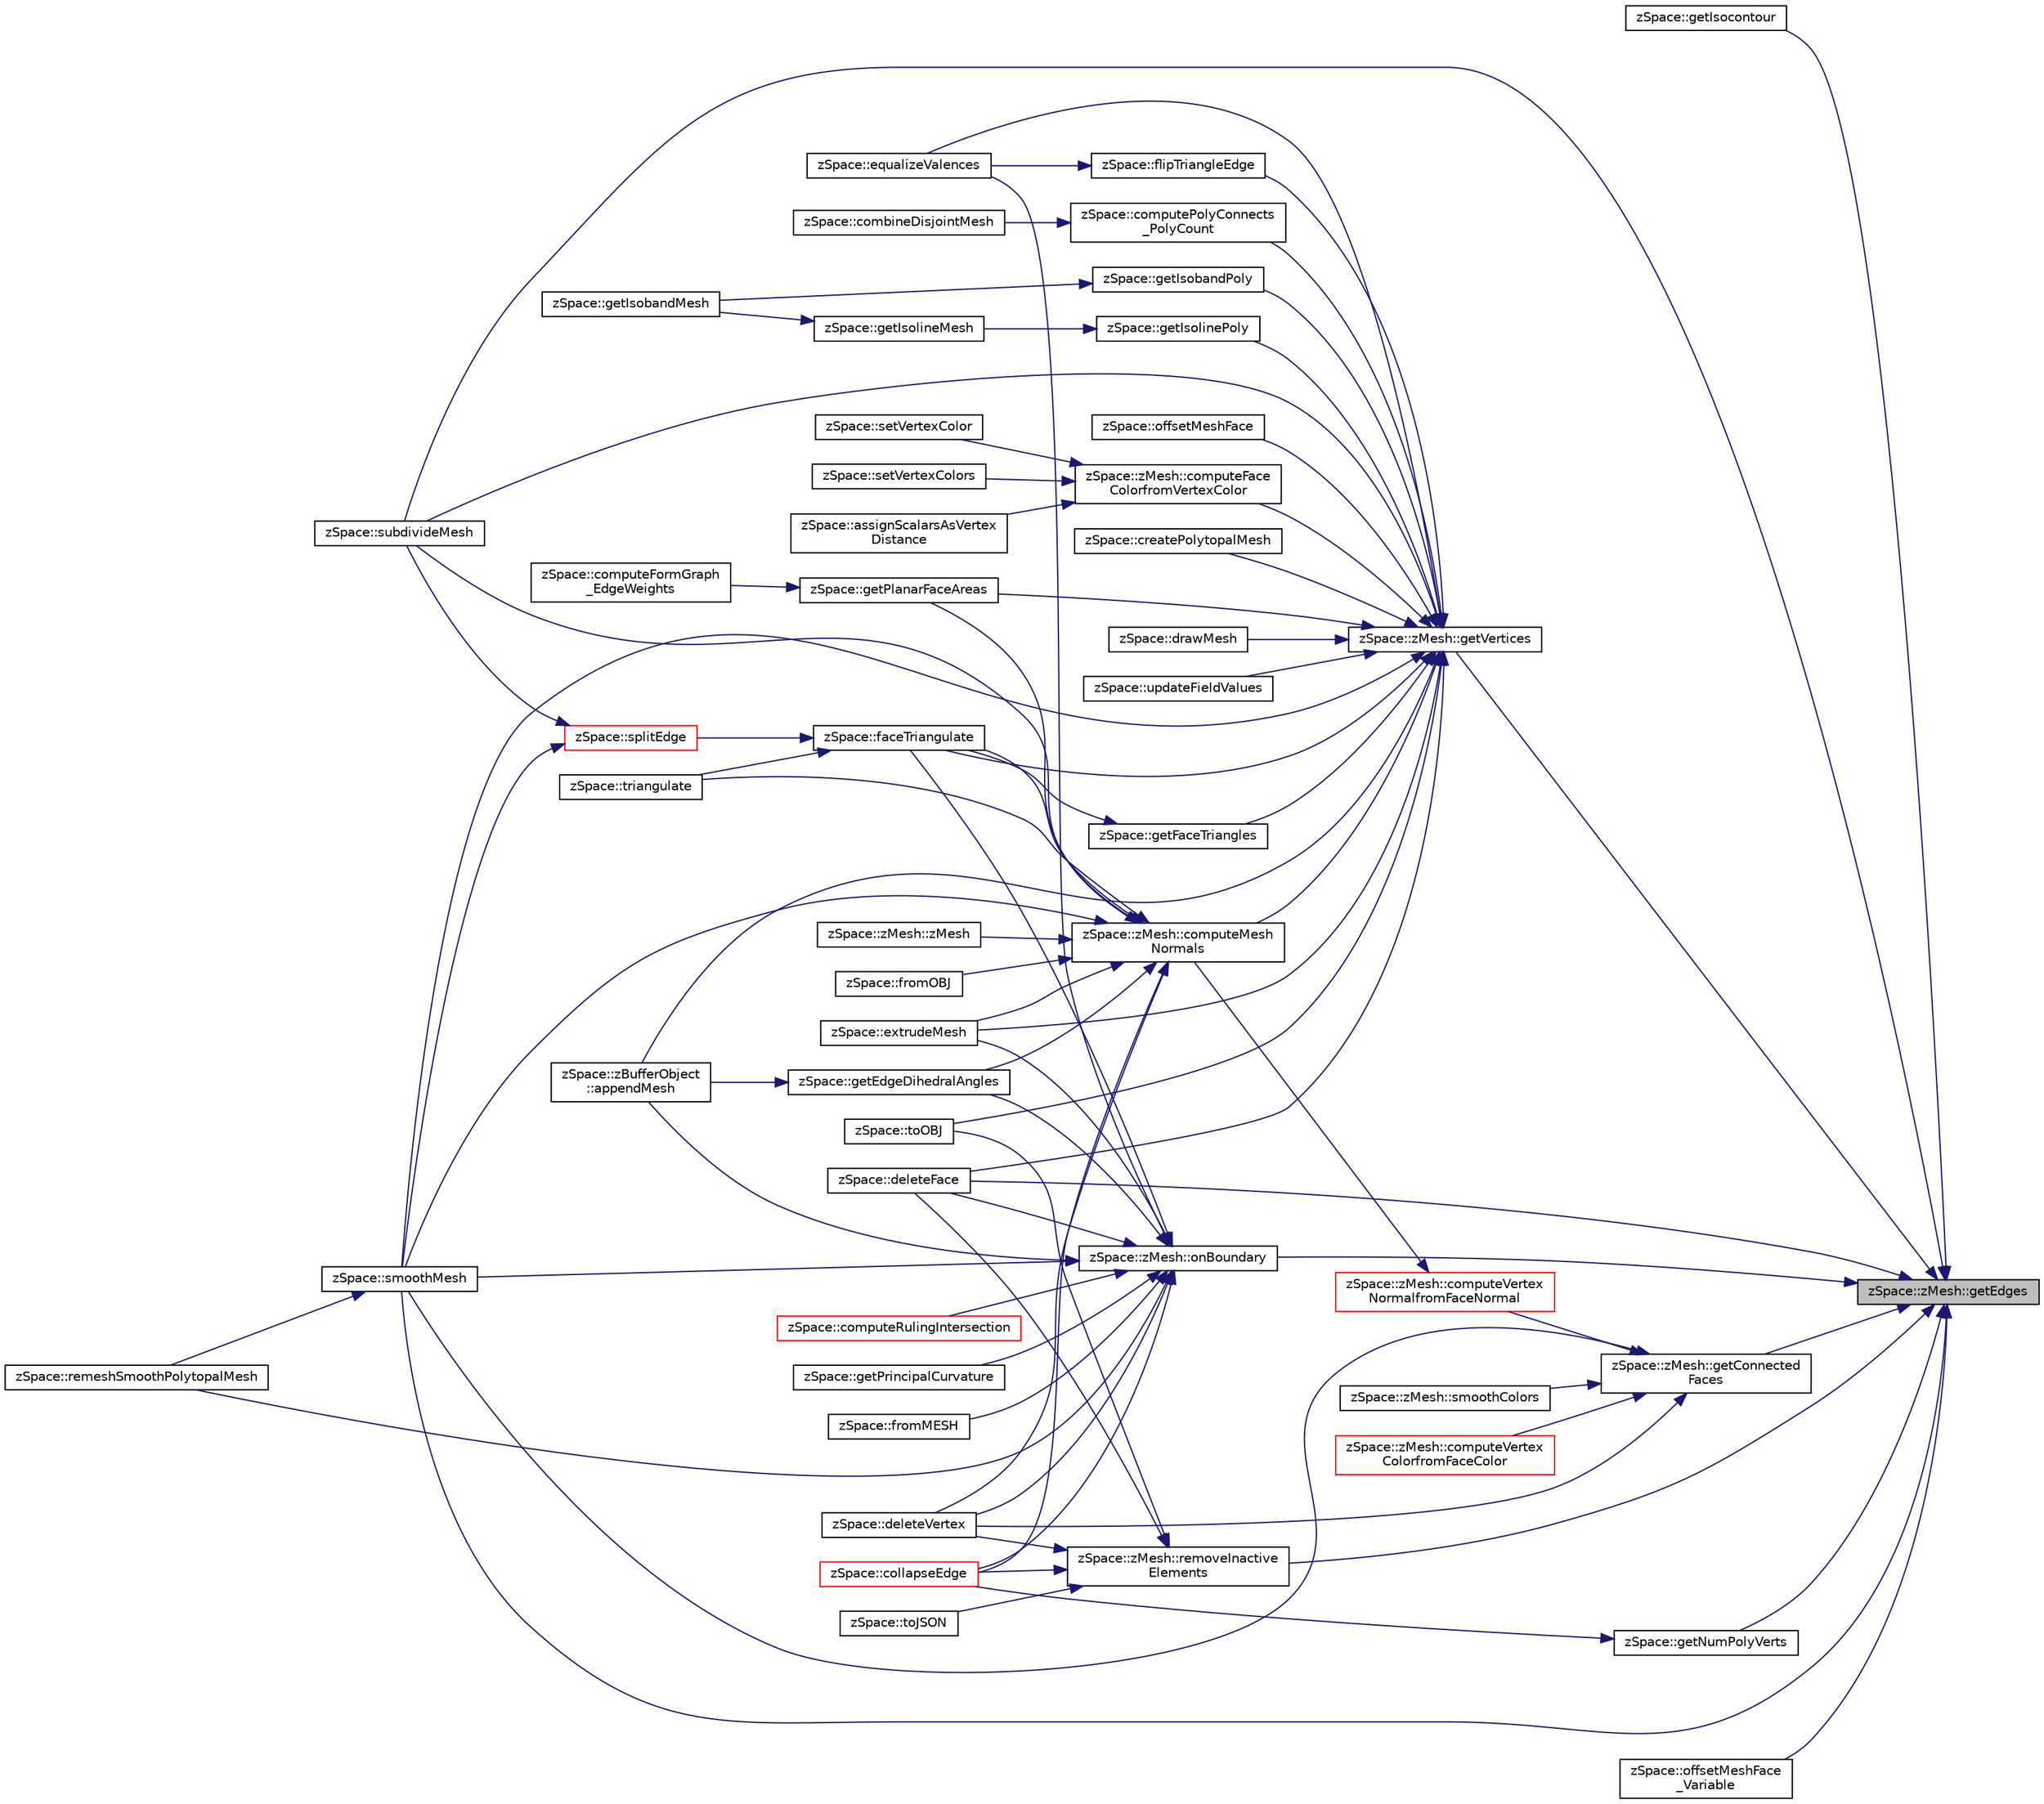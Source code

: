 digraph "zSpace::zMesh::getEdges"
{
 // LATEX_PDF_SIZE
  edge [fontname="Helvetica",fontsize="10",labelfontname="Helvetica",labelfontsize="10"];
  node [fontname="Helvetica",fontsize="10",shape=record];
  rankdir="RL";
  Node266 [label="zSpace::zMesh::getEdges",height=0.2,width=0.4,color="black", fillcolor="grey75", style="filled", fontcolor="black",tooltip="This method gets the edges of a zFace."];
  Node266 -> Node267 [dir="back",color="midnightblue",fontsize="10",style="solid",fontname="Helvetica"];
  Node267 [label="zSpace::getIsocontour",height=0.2,width=0.4,color="black", fillcolor="white", style="filled",URL="$group__z_field2_d_utilities.html#ga6e47ed2966a60fe23fd026823eabac51",tooltip="This method creates a isocontour graph from the input field mesh at the given field threshold."];
  Node266 -> Node268 [dir="back",color="midnightblue",fontsize="10",style="solid",fontname="Helvetica"];
  Node268 [label="zSpace::zMesh::getVertices",height=0.2,width=0.4,color="black", fillcolor="white", style="filled",URL="$classz_space_1_1z_mesh.html#aa3010b8075e42f14efd4c3605085093b",tooltip="This method gets the vertices attached to input zEdge or zFace."];
  Node268 -> Node269 [dir="back",color="midnightblue",fontsize="10",style="solid",fontname="Helvetica"];
  Node269 [label="zSpace::createPolytopalMesh",height=0.2,width=0.4,color="black", fillcolor="white", style="filled",URL="$group__z_polytopal.html#gaf251bb68cd900abe02f923fa4f54686c",tooltip="This method creates the polytopal mesh based on the input volume mesh and its center line graph."];
  Node268 -> Node270 [dir="back",color="midnightblue",fontsize="10",style="solid",fontname="Helvetica"];
  Node270 [label="zSpace::zBufferObject\l::appendMesh",height=0.2,width=0.4,color="black", fillcolor="white", style="filled",URL="$classz_space_1_1z_buffer_object.html#ac5e8e4b2d6a21dbf4e59ed55a8b8bc58",tooltip="This method appends zMesh to the buffer."];
  Node268 -> Node271 [dir="back",color="midnightblue",fontsize="10",style="solid",fontname="Helvetica"];
  Node271 [label="zSpace::drawMesh",height=0.2,width=0.4,color="black", fillcolor="white", style="filled",URL="$group__z_display_utilities.html#ga0f440b9ebfe50b06cbbbcadb465bb080",tooltip="This method displays the zMesh."];
  Node268 -> Node272 [dir="back",color="midnightblue",fontsize="10",style="solid",fontname="Helvetica"];
  Node272 [label="zSpace::updateFieldValues",height=0.2,width=0.4,color="black", fillcolor="white", style="filled",URL="$group__z_field2_d_utilities.html#ga7317fef387a758a3c687d6b511252172",tooltip="This method updates the color values of the field mesh based on the scalar values...."];
  Node268 -> Node273 [dir="back",color="midnightblue",fontsize="10",style="solid",fontname="Helvetica"];
  Node273 [label="zSpace::getIsolinePoly",height=0.2,width=0.4,color="black", fillcolor="white", style="filled",URL="$group__z_field2_d_utilities.html#gaf7fddb03661f768390489b84311fe0c4",tooltip="This method gets the isoline polygon for the input mesh at the given input face index."];
  Node273 -> Node274 [dir="back",color="midnightblue",fontsize="10",style="solid",fontname="Helvetica"];
  Node274 [label="zSpace::getIsolineMesh",height=0.2,width=0.4,color="black", fillcolor="white", style="filled",URL="$group__z_field2_d_utilities.html#ga63d805729d97ddd318cf0700a234b469",tooltip="This method creates a isoline mesh from the input field mesh at the given field threshold."];
  Node274 -> Node275 [dir="back",color="midnightblue",fontsize="10",style="solid",fontname="Helvetica"];
  Node275 [label="zSpace::getIsobandMesh",height=0.2,width=0.4,color="black", fillcolor="white", style="filled",URL="$group__z_field2_d_utilities.html#ga45610f4909d8d9800db09f245dc8ba8a",tooltip="This method creates a isoband mesh from the input field mesh at the given field threshold."];
  Node268 -> Node276 [dir="back",color="midnightblue",fontsize="10",style="solid",fontname="Helvetica"];
  Node276 [label="zSpace::getIsobandPoly",height=0.2,width=0.4,color="black", fillcolor="white", style="filled",URL="$group__z_field2_d_utilities.html#ga1ca89389f4efa8797dbb5bc9497e2172",tooltip="This method gets the isoline polygon for the input mesh at the given input face index."];
  Node276 -> Node275 [dir="back",color="midnightblue",fontsize="10",style="solid",fontname="Helvetica"];
  Node268 -> Node277 [dir="back",color="midnightblue",fontsize="10",style="solid",fontname="Helvetica"];
  Node277 [label="zSpace::zMesh::computeFace\lColorfromVertexColor",height=0.2,width=0.4,color="black", fillcolor="white", style="filled",URL="$classz_space_1_1z_mesh.html#a89641aad9a7a872cef9eb34ccff09269",tooltip="This method computes the face colors based on the vertex colors."];
  Node277 -> Node278 [dir="back",color="midnightblue",fontsize="10",style="solid",fontname="Helvetica"];
  Node278 [label="zSpace::assignScalarsAsVertex\lDistance",height=0.2,width=0.4,color="black", fillcolor="white", style="filled",URL="$group__z_field2_d_utilities.html#ga6fcca173932ddf0922fd415c2afb8feb",tooltip="This method creates a vertex distance Field from the input vector of zVector positions."];
  Node277 -> Node279 [dir="back",color="midnightblue",fontsize="10",style="solid",fontname="Helvetica"];
  Node279 [label="zSpace::setVertexColor",height=0.2,width=0.4,color="black", fillcolor="white", style="filled",URL="$group__z_mesh_utilities.html#ga350a2d9332ce16b822a5169320a789a9",tooltip="This method sets vertex color of all the vertices to the input color."];
  Node277 -> Node280 [dir="back",color="midnightblue",fontsize="10",style="solid",fontname="Helvetica"];
  Node280 [label="zSpace::setVertexColors",height=0.2,width=0.4,color="black", fillcolor="white", style="filled",URL="$group__z_mesh_utilities.html#ga7eea2e4cbed233677f01622bbb290ba7",tooltip="This method sets vertex color of all the vertices with the input color contatiner."];
  Node268 -> Node281 [dir="back",color="midnightblue",fontsize="10",style="solid",fontname="Helvetica"];
  Node281 [label="zSpace::zMesh::computeMesh\lNormals",height=0.2,width=0.4,color="black", fillcolor="white", style="filled",URL="$classz_space_1_1z_mesh.html#a42be75e01f9b3704fcc85fd745952b22",tooltip="This method computes the normals assoicated with vertices and polygon faces ."];
  Node281 -> Node282 [dir="back",color="midnightblue",fontsize="10",style="solid",fontname="Helvetica"];
  Node282 [label="zSpace::zMesh::zMesh",height=0.2,width=0.4,color="black", fillcolor="white", style="filled",URL="$classz_space_1_1z_mesh.html#a127de8a508706826cc4a537ad7a1cc9c",tooltip="Overloaded constructor."];
  Node281 -> Node283 [dir="back",color="midnightblue",fontsize="10",style="solid",fontname="Helvetica"];
  Node283 [label="zSpace::faceTriangulate",height=0.2,width=0.4,color="black", fillcolor="white", style="filled",URL="$group__z_mesh_modifiers.html#ga436ab6f006de6e8dcd08c030fed4feb1",tooltip="This method triangulates the input face of the mesh."];
  Node283 -> Node284 [dir="back",color="midnightblue",fontsize="10",style="solid",fontname="Helvetica"];
  Node284 [label="zSpace::triangulate",height=0.2,width=0.4,color="black", fillcolor="white", style="filled",URL="$group__z_mesh_modifiers.html#ga75ee8f140a3311506a932b866523a1de",tooltip="This method triangulates the input mesh."];
  Node283 -> Node285 [dir="back",color="midnightblue",fontsize="10",style="solid",fontname="Helvetica"];
  Node285 [label="zSpace::splitEdge",height=0.2,width=0.4,color="red", fillcolor="white", style="filled",URL="$group__z_mesh_modifiers.html#gae7cb2380ed0e9717421bf19db5817cd6",tooltip="This method splits an edge and inserts a vertex along the edge at the input factor."];
  Node285 -> Node287 [dir="back",color="midnightblue",fontsize="10",style="solid",fontname="Helvetica"];
  Node287 [label="zSpace::subdivideMesh",height=0.2,width=0.4,color="black", fillcolor="white", style="filled",URL="$group__z_mesh_modifiers.html#ga8c3af5dd0f40d6f82fd23ceead47dc64",tooltip="This method subdivides all the faces and edges of the mesh."];
  Node285 -> Node288 [dir="back",color="midnightblue",fontsize="10",style="solid",fontname="Helvetica"];
  Node288 [label="zSpace::smoothMesh",height=0.2,width=0.4,color="black", fillcolor="white", style="filled",URL="$group__z_mesh_modifiers.html#ga41f9be96453c21ac7b33b2991c284775",tooltip="This method applies Catmull-Clark subdivision to the mesh."];
  Node288 -> Node289 [dir="back",color="midnightblue",fontsize="10",style="solid",fontname="Helvetica"];
  Node289 [label="zSpace::remeshSmoothPolytopalMesh",height=0.2,width=0.4,color="black", fillcolor="white", style="filled",URL="$group__z_polytopal.html#ga5dd7e372cf8287c0434778b2e58d41f1",tooltip="This method remeshes the smoothed polytopal mesh to have rulings in ony one direction."];
  Node281 -> Node284 [dir="back",color="midnightblue",fontsize="10",style="solid",fontname="Helvetica"];
  Node281 -> Node291 [dir="back",color="midnightblue",fontsize="10",style="solid",fontname="Helvetica"];
  Node291 [label="zSpace::deleteVertex",height=0.2,width=0.4,color="black", fillcolor="white", style="filled",URL="$group__z_mesh_modifiers.html#ga20644ac4933b8ae055b0eb47a9df8420",tooltip="This method deletes the mesh vertex given by the input vertex index."];
  Node281 -> Node292 [dir="back",color="midnightblue",fontsize="10",style="solid",fontname="Helvetica"];
  Node292 [label="zSpace::collapseEdge",height=0.2,width=0.4,color="red", fillcolor="white", style="filled",URL="$group__z_mesh_modifiers.html#ga77533a4e95924fa8c030ba013eef1ec6",tooltip="This method collapses an edge into a vertex."];
  Node281 -> Node287 [dir="back",color="midnightblue",fontsize="10",style="solid",fontname="Helvetica"];
  Node281 -> Node288 [dir="back",color="midnightblue",fontsize="10",style="solid",fontname="Helvetica"];
  Node281 -> Node294 [dir="back",color="midnightblue",fontsize="10",style="solid",fontname="Helvetica"];
  Node294 [label="zSpace::getEdgeDihedralAngles",height=0.2,width=0.4,color="black", fillcolor="white", style="filled",URL="$group__z_mesh_utilities.html#gaf531920d8d86c1c508bec8c71d5d9954",tooltip="This method computes the dihedral angle per edge of zMesh."];
  Node294 -> Node270 [dir="back",color="midnightblue",fontsize="10",style="solid",fontname="Helvetica"];
  Node281 -> Node295 [dir="back",color="midnightblue",fontsize="10",style="solid",fontname="Helvetica"];
  Node295 [label="zSpace::getPlanarFaceAreas",height=0.2,width=0.4,color="black", fillcolor="white", style="filled",URL="$group__z_mesh_utilities.html#gaa37b5055021194293cbbba94644cd2d8",tooltip="This method computes the area of every face of the mesh. It works only for if the faces are planar."];
  Node295 -> Node296 [dir="back",color="midnightblue",fontsize="10",style="solid",fontname="Helvetica"];
  Node296 [label="zSpace::computeFormGraph\l_EdgeWeights",height=0.2,width=0.4,color="black", fillcolor="white", style="filled",URL="$group__z_polytopal.html#ga99afc82e0233ac5ab8729972e84b4d31",tooltip="This method computes the form graph edge weights based on the force volume mesh face areas."];
  Node281 -> Node297 [dir="back",color="midnightblue",fontsize="10",style="solid",fontname="Helvetica"];
  Node297 [label="zSpace::extrudeMesh",height=0.2,width=0.4,color="black", fillcolor="white", style="filled",URL="$group__z_mesh_utilities.html#ga6f2ce938aa8bb72d5b4649115d76d9c8",tooltip="This method returns an extruded mesh from the input mesh."];
  Node281 -> Node298 [dir="back",color="midnightblue",fontsize="10",style="solid",fontname="Helvetica"];
  Node298 [label="zSpace::fromOBJ",height=0.2,width=0.4,color="black", fillcolor="white", style="filled",URL="$group__z_i_o___mesh.html#gad60778d5e70ebdcc0bd24babf3afa810",tooltip="This method imports zMesh from an OBJ file."];
  Node268 -> Node299 [dir="back",color="midnightblue",fontsize="10",style="solid",fontname="Helvetica"];
  Node299 [label="zSpace::getFaceTriangles",height=0.2,width=0.4,color="black", fillcolor="white", style="filled",URL="$group__z_mesh_modifiers.html#ga1d81b6e6cd06dd32b7795275da6a808c",tooltip="This method triangulates the input polygon using ear clipping algorithm."];
  Node299 -> Node283 [dir="back",color="midnightblue",fontsize="10",style="solid",fontname="Helvetica"];
  Node268 -> Node283 [dir="back",color="midnightblue",fontsize="10",style="solid",fontname="Helvetica"];
  Node268 -> Node300 [dir="back",color="midnightblue",fontsize="10",style="solid",fontname="Helvetica"];
  Node300 [label="zSpace::deleteFace",height=0.2,width=0.4,color="black", fillcolor="white", style="filled",URL="$group__z_mesh_modifiers.html#ga24ab0fcd418ba91e387838fdc4711787",tooltip="This method deletes the mesh face given by the input face index."];
  Node268 -> Node301 [dir="back",color="midnightblue",fontsize="10",style="solid",fontname="Helvetica"];
  Node301 [label="zSpace::flipTriangleEdge",height=0.2,width=0.4,color="black", fillcolor="white", style="filled",URL="$group__z_mesh_modifiers.html#ga23b04bfa34f16159cbc2b1c5e1116f39",tooltip="This method flips the edge shared bettwen two rainglua faces."];
  Node301 -> Node302 [dir="back",color="midnightblue",fontsize="10",style="solid",fontname="Helvetica"];
  Node302 [label="zSpace::equalizeValences",height=0.2,width=0.4,color="black", fillcolor="white", style="filled",URL="$group__z_mesh_modifiers.html#ga50d27f458f57c4f90fa9242b05ded2d2",tooltip="This method equalizes the vertex valences by flipping edges of the input triangulated mesh...."];
  Node268 -> Node287 [dir="back",color="midnightblue",fontsize="10",style="solid",fontname="Helvetica"];
  Node268 -> Node288 [dir="back",color="midnightblue",fontsize="10",style="solid",fontname="Helvetica"];
  Node268 -> Node302 [dir="back",color="midnightblue",fontsize="10",style="solid",fontname="Helvetica"];
  Node268 -> Node295 [dir="back",color="midnightblue",fontsize="10",style="solid",fontname="Helvetica"];
  Node268 -> Node303 [dir="back",color="midnightblue",fontsize="10",style="solid",fontname="Helvetica"];
  Node303 [label="zSpace::computePolyConnects\l_PolyCount",height=0.2,width=0.4,color="black", fillcolor="white", style="filled",URL="$group__z_mesh_utilities.html#ga1311698c2fce00e59bcfafcbfb29a29e",tooltip="This method stores input mesh connectivity information in the input containers."];
  Node303 -> Node304 [dir="back",color="midnightblue",fontsize="10",style="solid",fontname="Helvetica"];
  Node304 [label="zSpace::combineDisjointMesh",height=0.2,width=0.4,color="black", fillcolor="white", style="filled",URL="$group__z_mesh_utilities.html#ga4db96d817f6d701261569fd42594ea8b",tooltip="This method combines the two disjoint meshes to one mesh."];
  Node268 -> Node297 [dir="back",color="midnightblue",fontsize="10",style="solid",fontname="Helvetica"];
  Node268 -> Node305 [dir="back",color="midnightblue",fontsize="10",style="solid",fontname="Helvetica"];
  Node305 [label="zSpace::offsetMeshFace",height=0.2,width=0.4,color="black", fillcolor="white", style="filled",URL="$group__z_mesh_utilities.html#ga33d47a47ed451d022be4b64b5865b0e1",tooltip="This method returns the offset positions of a polygon of the input mesh."];
  Node268 -> Node306 [dir="back",color="midnightblue",fontsize="10",style="solid",fontname="Helvetica"];
  Node306 [label="zSpace::toOBJ",height=0.2,width=0.4,color="black", fillcolor="white", style="filled",URL="$group__z_i_o___mesh.html#ga56d1123fee7864f1a5da2f740b9e589d",tooltip="This method exports zMesh as an OBJ file."];
  Node266 -> Node307 [dir="back",color="midnightblue",fontsize="10",style="solid",fontname="Helvetica"];
  Node307 [label="zSpace::zMesh::getConnected\lFaces",height=0.2,width=0.4,color="black", fillcolor="white", style="filled",URL="$classz_space_1_1z_mesh.html#af37006a17bd4e6945860281a4cbef861",tooltip="This method gets the faces connected to input zVertex or zFace."];
  Node307 -> Node308 [dir="back",color="midnightblue",fontsize="10",style="solid",fontname="Helvetica"];
  Node308 [label="zSpace::zMesh::computeVertex\lColorfromFaceColor",height=0.2,width=0.4,color="red", fillcolor="white", style="filled",URL="$classz_space_1_1z_mesh.html#ae519ccec31ffee9fa16596724e04130c",tooltip="This method computes the vertex colors based on the face colors."];
  Node307 -> Node314 [dir="back",color="midnightblue",fontsize="10",style="solid",fontname="Helvetica"];
  Node314 [label="zSpace::zMesh::smoothColors",height=0.2,width=0.4,color="black", fillcolor="white", style="filled",URL="$classz_space_1_1z_mesh.html#a63e68abd857c24a63ad06d426b112d11",tooltip="This method smoothens the color attributes."];
  Node307 -> Node315 [dir="back",color="midnightblue",fontsize="10",style="solid",fontname="Helvetica"];
  Node315 [label="zSpace::zMesh::computeVertex\lNormalfromFaceNormal",height=0.2,width=0.4,color="red", fillcolor="white", style="filled",URL="$classz_space_1_1z_mesh.html#ac27b3838590a838a11243e4fd6ad0b6d",tooltip="This method computes the vertex normals based on the face normals."];
  Node315 -> Node281 [dir="back",color="midnightblue",fontsize="10",style="solid",fontname="Helvetica"];
  Node307 -> Node291 [dir="back",color="midnightblue",fontsize="10",style="solid",fontname="Helvetica"];
  Node307 -> Node288 [dir="back",color="midnightblue",fontsize="10",style="solid",fontname="Helvetica"];
  Node266 -> Node317 [dir="back",color="midnightblue",fontsize="10",style="solid",fontname="Helvetica"];
  Node317 [label="zSpace::zMesh::onBoundary",height=0.2,width=0.4,color="black", fillcolor="white", style="filled",URL="$classz_space_1_1z_mesh.html#aca5218f8a8b5c5f1cde25440d08c57d6",tooltip="This method determines if input zVertex or zEdge or zFace is on the boundary."];
  Node317 -> Node289 [dir="back",color="midnightblue",fontsize="10",style="solid",fontname="Helvetica"];
  Node317 -> Node318 [dir="back",color="midnightblue",fontsize="10",style="solid",fontname="Helvetica"];
  Node318 [label="zSpace::computeRulingIntersection",height=0.2,width=0.4,color="red", fillcolor="white", style="filled",URL="$group__z_polytopal.html#gaa5323f4fa138b179b6e1d7a49007cfa4",tooltip="This method computes the ruling intersetions."];
  Node317 -> Node270 [dir="back",color="midnightblue",fontsize="10",style="solid",fontname="Helvetica"];
  Node317 -> Node283 [dir="back",color="midnightblue",fontsize="10",style="solid",fontname="Helvetica"];
  Node317 -> Node291 [dir="back",color="midnightblue",fontsize="10",style="solid",fontname="Helvetica"];
  Node317 -> Node300 [dir="back",color="midnightblue",fontsize="10",style="solid",fontname="Helvetica"];
  Node317 -> Node292 [dir="back",color="midnightblue",fontsize="10",style="solid",fontname="Helvetica"];
  Node317 -> Node288 [dir="back",color="midnightblue",fontsize="10",style="solid",fontname="Helvetica"];
  Node317 -> Node302 [dir="back",color="midnightblue",fontsize="10",style="solid",fontname="Helvetica"];
  Node317 -> Node320 [dir="back",color="midnightblue",fontsize="10",style="solid",fontname="Helvetica"];
  Node320 [label="zSpace::getPrincipalCurvature",height=0.2,width=0.4,color="black", fillcolor="white", style="filled",URL="$group__z_mesh_utilities.html#ga1e60d7d324e3a491f9e60060fa3258e2",tooltip="This method computes the local curvature of the mesh vertices."];
  Node317 -> Node294 [dir="back",color="midnightblue",fontsize="10",style="solid",fontname="Helvetica"];
  Node317 -> Node297 [dir="back",color="midnightblue",fontsize="10",style="solid",fontname="Helvetica"];
  Node317 -> Node321 [dir="back",color="midnightblue",fontsize="10",style="solid",fontname="Helvetica"];
  Node321 [label="zSpace::fromMESH",height=0.2,width=0.4,color="black", fillcolor="white", style="filled",URL="$group__z_i_o___dynamics.html#ga66f0a6b42802025ef65086160d5f85dd",tooltip="This method creates a container of particles with the positions initiaised at the mesh vertex positio..."];
  Node266 -> Node322 [dir="back",color="midnightblue",fontsize="10",style="solid",fontname="Helvetica"];
  Node322 [label="zSpace::zMesh::removeInactive\lElements",height=0.2,width=0.4,color="black", fillcolor="white", style="filled",URL="$classz_space_1_1z_mesh.html#ab21d59eecb169921b427a7e766d47aa5",tooltip="This method removes inactive elements from the array connected with the input type."];
  Node322 -> Node291 [dir="back",color="midnightblue",fontsize="10",style="solid",fontname="Helvetica"];
  Node322 -> Node300 [dir="back",color="midnightblue",fontsize="10",style="solid",fontname="Helvetica"];
  Node322 -> Node292 [dir="back",color="midnightblue",fontsize="10",style="solid",fontname="Helvetica"];
  Node322 -> Node306 [dir="back",color="midnightblue",fontsize="10",style="solid",fontname="Helvetica"];
  Node322 -> Node323 [dir="back",color="midnightblue",fontsize="10",style="solid",fontname="Helvetica"];
  Node323 [label="zSpace::toJSON",height=0.2,width=0.4,color="black", fillcolor="white", style="filled",URL="$group__z_i_o___mesh.html#ga6fccda275363a86353d2750673122d6f",tooltip="This method exports zMesh to a JSON file format using JSON Modern Library."];
  Node266 -> Node300 [dir="back",color="midnightblue",fontsize="10",style="solid",fontname="Helvetica"];
  Node266 -> Node287 [dir="back",color="midnightblue",fontsize="10",style="solid",fontname="Helvetica"];
  Node266 -> Node288 [dir="back",color="midnightblue",fontsize="10",style="solid",fontname="Helvetica"];
  Node266 -> Node324 [dir="back",color="midnightblue",fontsize="10",style="solid",fontname="Helvetica"];
  Node324 [label="zSpace::getNumPolyVerts",height=0.2,width=0.4,color="black", fillcolor="white", style="filled",URL="$group__z_mesh_utilities.html#ga93825ac6298071fc25f7d0829e1d7b97",tooltip="This method return the number of vertices in the face given by the input index."];
  Node324 -> Node292 [dir="back",color="midnightblue",fontsize="10",style="solid",fontname="Helvetica"];
  Node266 -> Node325 [dir="back",color="midnightblue",fontsize="10",style="solid",fontname="Helvetica"];
  Node325 [label="zSpace::offsetMeshFace\l_Variable",height=0.2,width=0.4,color="black", fillcolor="white", style="filled",URL="$group__z_mesh_utilities.html#ga2d1e96823d5ddafb0c578999217416f5",tooltip="This method returns the vartiable offset positions of a polygon of the input mesh."];
}
